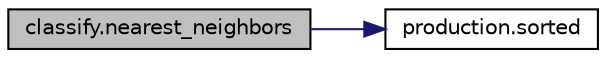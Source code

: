 digraph "classify.nearest_neighbors"
{
  edge [fontname="Helvetica",fontsize="10",labelfontname="Helvetica",labelfontsize="10"];
  node [fontname="Helvetica",fontsize="10",shape=record];
  rankdir="LR";
  Node1 [label="classify.nearest_neighbors",height=0.2,width=0.4,color="black", fillcolor="grey75", style="filled", fontcolor="black"];
  Node1 -> Node2 [color="midnightblue",fontsize="10",style="solid",fontname="Helvetica"];
  Node2 [label="production.sorted",height=0.2,width=0.4,color="black", fillcolor="white", style="filled",URL="$namespaceproduction.html#a7ac92e37cfa2c93a658d6ff66237a0fd"];
}
